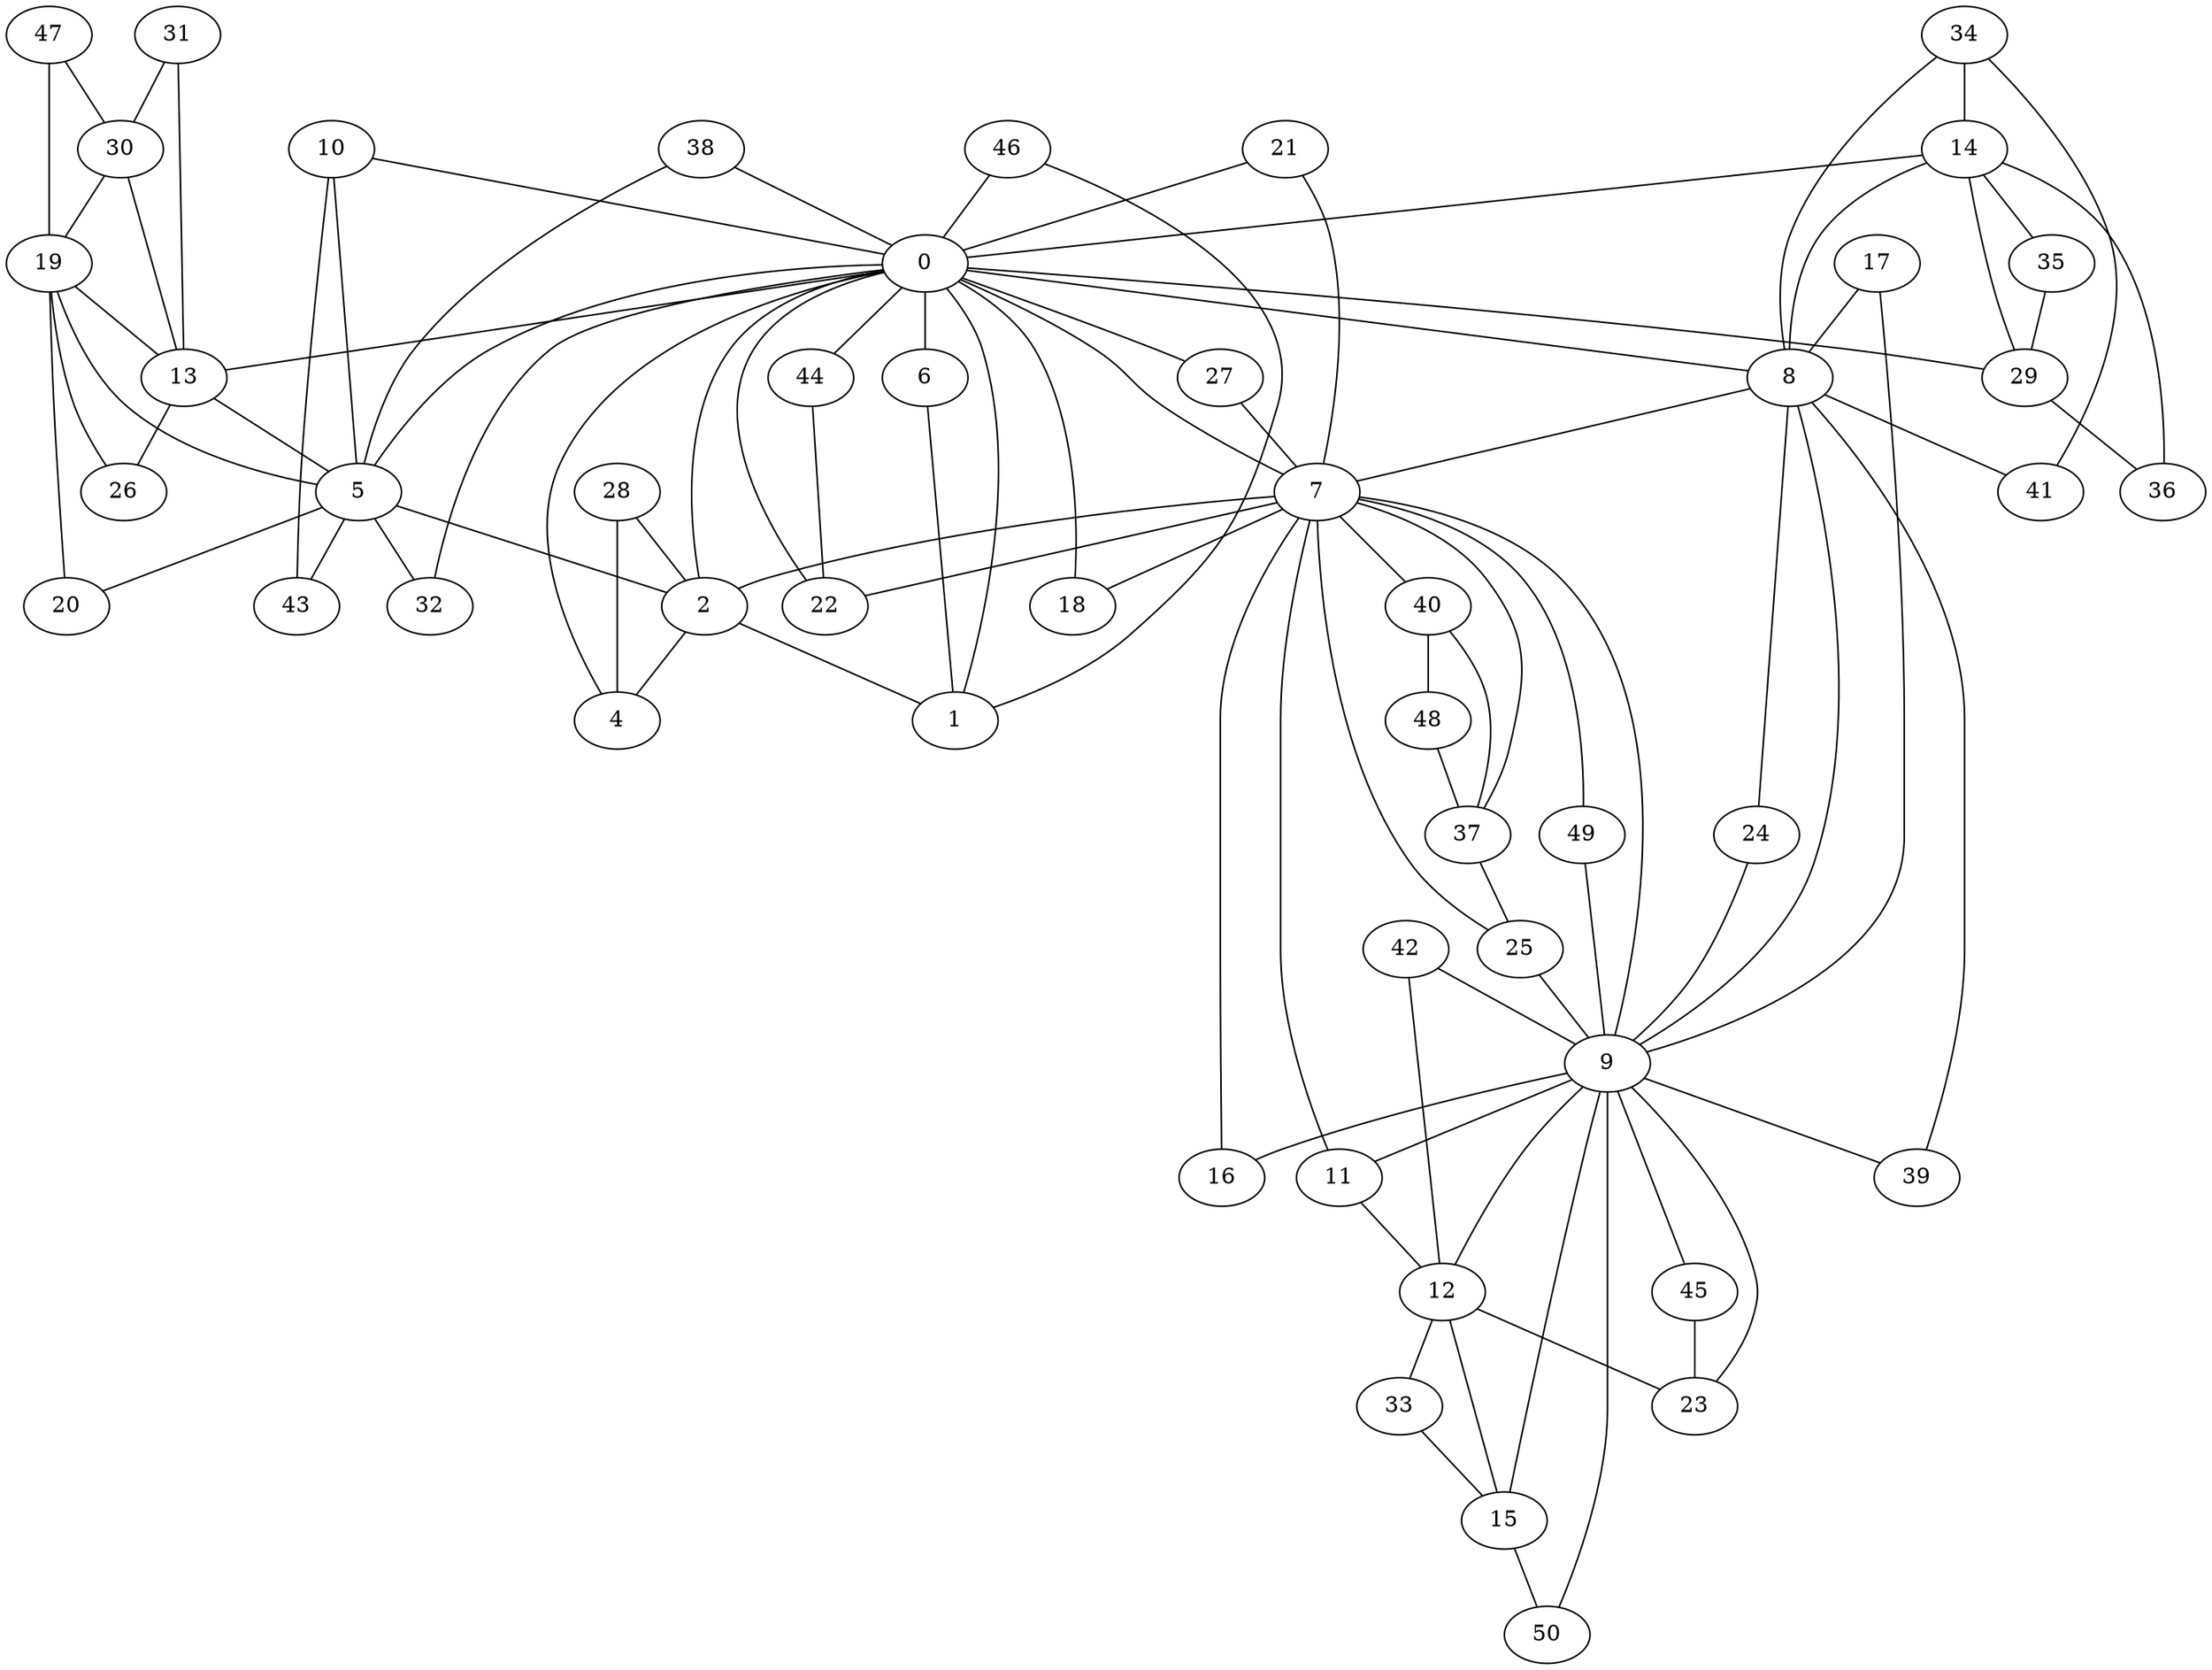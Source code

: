 strict graph G {
0;
1;
2;
4;
5;
6;
7;
8;
9;
10;
11;
12;
13;
14;
15;
16;
17;
18;
19;
20;
21;
22;
23;
24;
25;
26;
27;
28;
29;
30;
31;
32;
33;
34;
35;
36;
37;
38;
39;
40;
41;
42;
43;
44;
45;
46;
47;
48;
49;
50;
12 -- 33;
9 -- 39;
49 -- 9;
50 -- 9;
15 -- 50;
35 -- 29;
30 -- 19;
5 -- 0;
14 -- 8;
0 -- 27;
0 -- 32;
33 -- 15;
37 -- 7;
7 -- 22;
8 -- 9;
0 -- 4;
25 -- 9;
7 -- 18;
27 -- 0;
8 -- 41;
14 -- 29;
13 -- 26;
29 -- 14;
31 -- 13;
19 -- 13;
19 -- 26;
44 -- 22;
29 -- 35;
6 -- 1;
19 -- 30;
2 -- 1;
29 -- 36;
47 -- 19;
37 -- 25;
19 -- 5;
46 -- 0;
15 -- 33;
0 -- 18;
42 -- 9;
47 -- 30;
30 -- 47;
12 -- 15;
34 -- 8;
28 -- 4;
40 -- 37;
13 -- 5;
9 -- 45;
38 -- 0;
15 -- 9;
18 -- 0;
7 -- 25;
0 -- 22;
27 -- 7;
2 -- 4;
36 -- 29;
7 -- 27;
41 -- 8;
5 -- 43;
0 -- 6;
9 -- 25;
19 -- 20;
42 -- 12;
46 -- 1;
19 -- 47;
1 -- 0;
15 -- 12;
7 -- 40;
0 -- 44;
0 -- 46;
44 -- 0;
7 -- 16;
48 -- 37;
1 -- 2;
9 -- 15;
8 -- 14;
37 -- 48;
14 -- 0;
9 -- 11;
12 -- 9;
0 -- 13;
28 -- 2;
5 -- 13;
30 -- 13;
43 -- 5;
5 -- 2;
10 -- 5;
25 -- 7;
7 -- 9;
38 -- 5;
17 -- 8;
13 -- 31;
0 -- 7;
20 -- 19;
26 -- 19;
22 -- 0;
0 -- 29;
4 -- 2;
4 -- 28;
0 -- 38;
9 -- 49;
45 -- 9;
8 -- 17;
14 -- 35;
7 -- 2;
7 -- 37;
8 -- 24;
7 -- 49;
17 -- 9;
25 -- 37;
33 -- 12;
34 -- 14;
9 -- 42;
2 -- 0;
9 -- 8;
21 -- 7;
31 -- 30;
11 -- 9;
8 -- 34;
12 -- 23;
2 -- 28;
23 -- 12;
5 -- 20;
10 -- 43;
5 -- 32;
0 -- 14;
18 -- 7;
14 -- 36;
9 -- 16;
8 -- 7;
7 -- 11;
8 -- 39;
22 -- 44;
45 -- 23;
1 -- 46;
9 -- 50;
13 -- 30;
0 -- 2;
24 -- 9;
9 -- 7;
7 -- 21;
0 -- 8;
20 -- 5;
7 -- 0;
30 -- 31;
9 -- 23;
50 -- 15;
40 -- 48;
35 -- 14;
0 -- 1;
24 -- 8;
2 -- 7;
13 -- 0;
5 -- 38;
40 -- 7;
14 -- 34;
12 -- 42;
21 -- 0;
11 -- 12;
9 -- 24;
39 -- 9;
16 -- 7;
43 -- 10;
12 -- 11;
9 -- 12;
32 -- 5;
34 -- 41;
23 -- 9;
1 -- 6;
5 -- 19;
36 -- 14;
0 -- 21;
49 -- 7;
9 -- 17;
11 -- 7;
8 -- 0;
0 -- 5;
10 -- 0;
5 -- 10;
29 -- 0;
4 -- 0;
48 -- 40;
37 -- 40;
26 -- 13;
6 -- 0;
7 -- 8;
2 -- 5;
23 -- 45;
0 -- 10;
13 -- 19;
41 -- 34;
39 -- 8;
22 -- 7;
32 -- 0;
16 -- 9;
}
